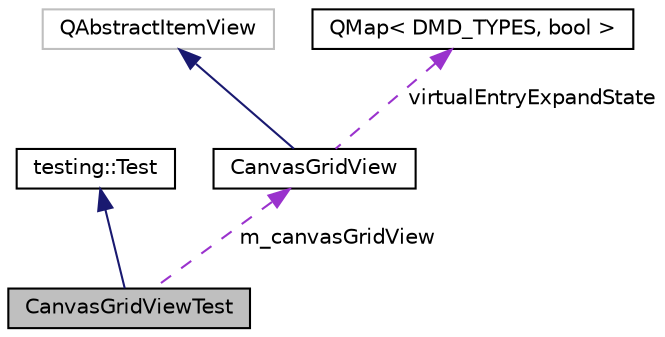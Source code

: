 digraph "CanvasGridViewTest"
{
  edge [fontname="Helvetica",fontsize="10",labelfontname="Helvetica",labelfontsize="10"];
  node [fontname="Helvetica",fontsize="10",shape=record];
  Node2 [label="CanvasGridViewTest",height=0.2,width=0.4,color="black", fillcolor="grey75", style="filled", fontcolor="black"];
  Node3 -> Node2 [dir="back",color="midnightblue",fontsize="10",style="solid",fontname="Helvetica"];
  Node3 [label="testing::Test",height=0.2,width=0.4,color="black", fillcolor="white", style="filled",URL="$classtesting_1_1_test.html"];
  Node4 -> Node2 [dir="back",color="darkorchid3",fontsize="10",style="dashed",label=" m_canvasGridView" ,fontname="Helvetica"];
  Node4 [label="CanvasGridView",height=0.2,width=0.4,color="black", fillcolor="white", style="filled",URL="$class_canvas_grid_view.html"];
  Node5 -> Node4 [dir="back",color="midnightblue",fontsize="10",style="solid",fontname="Helvetica"];
  Node5 [label="QAbstractItemView",height=0.2,width=0.4,color="grey75", fillcolor="white", style="filled"];
  Node6 -> Node4 [dir="back",color="darkorchid3",fontsize="10",style="dashed",label=" virtualEntryExpandState" ,fontname="Helvetica"];
  Node6 [label="QMap\< DMD_TYPES, bool \>",height=0.2,width=0.4,color="black", fillcolor="white", style="filled",URL="$class_q_map.html"];
}
